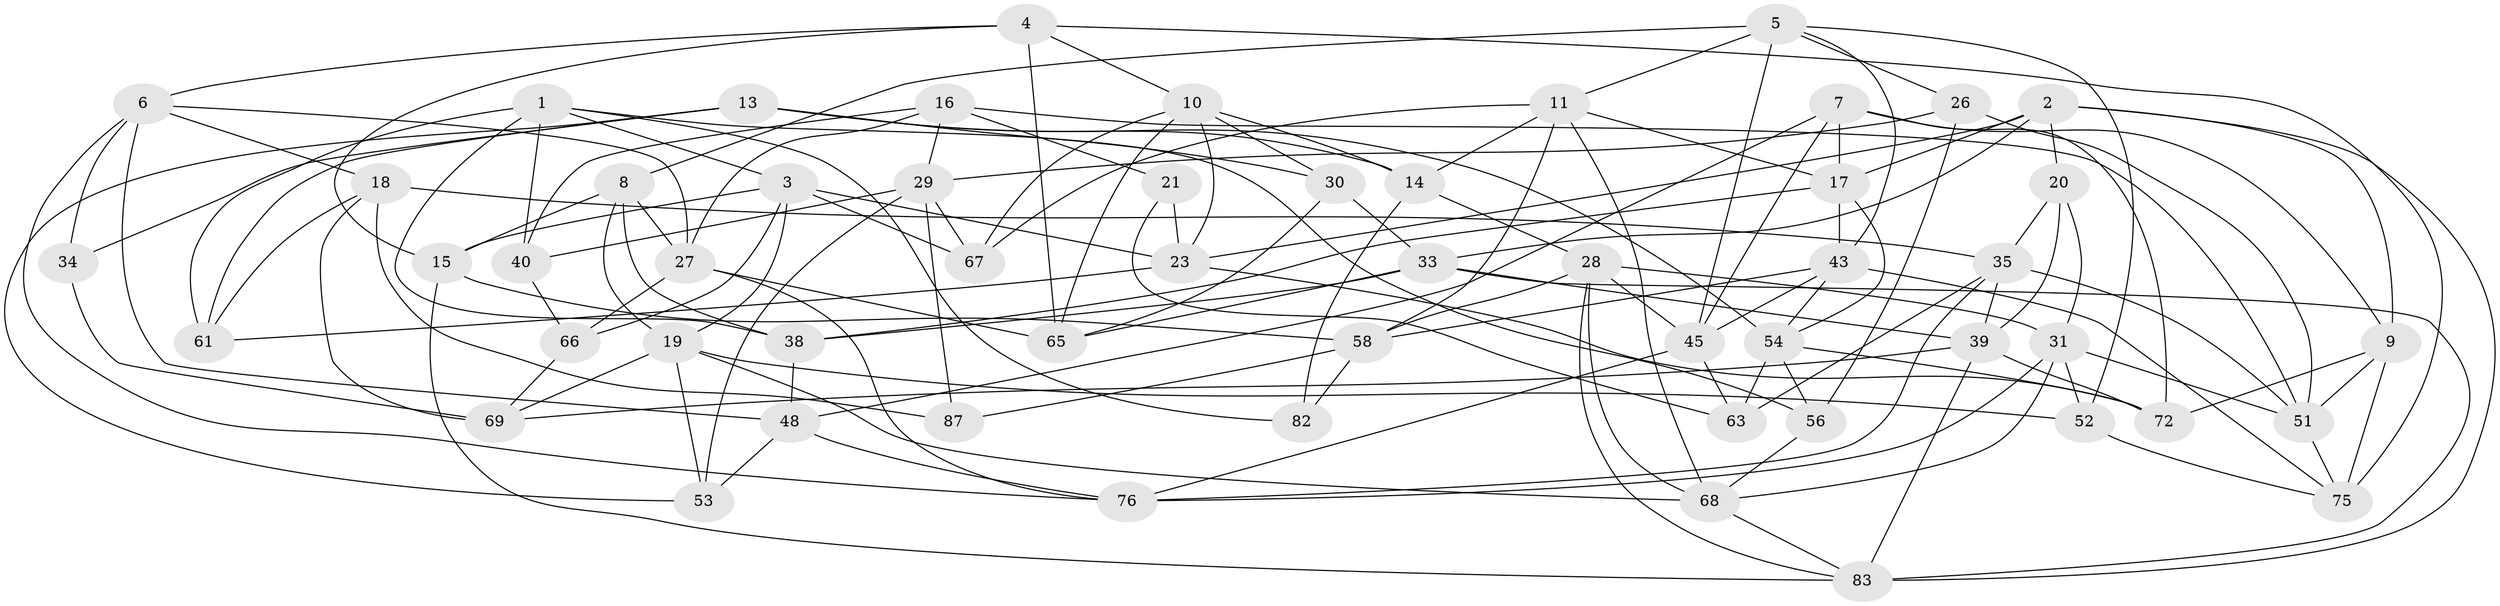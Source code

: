 // Generated by graph-tools (version 1.1) at 2025/52/02/27/25 19:52:28]
// undirected, 55 vertices, 141 edges
graph export_dot {
graph [start="1"]
  node [color=gray90,style=filled];
  1 [super="+64"];
  2 [super="+71"];
  3 [super="+55"];
  4 [super="+32"];
  5 [super="+46"];
  6 [super="+12"];
  7 [super="+36"];
  8 [super="+92"];
  9 [super="+42"];
  10 [super="+57"];
  11 [super="+22"];
  13 [super="+24"];
  14 [super="+44"];
  15 [super="+49"];
  16 [super="+37"];
  17 [super="+88"];
  18 [super="+47"];
  19 [super="+77"];
  20;
  21;
  23 [super="+25"];
  26;
  27 [super="+62"];
  28 [super="+74"];
  29 [super="+84"];
  30;
  31 [super="+78"];
  33 [super="+41"];
  34;
  35 [super="+73"];
  38 [super="+89"];
  39 [super="+50"];
  40;
  43 [super="+70"];
  45 [super="+60"];
  48 [super="+93"];
  51 [super="+59"];
  52;
  53;
  54 [super="+86"];
  56;
  58 [super="+79"];
  61;
  63;
  65 [super="+90"];
  66;
  67;
  68 [super="+95"];
  69 [super="+85"];
  72 [super="+94"];
  75 [super="+81"];
  76 [super="+80"];
  82;
  83 [super="+91"];
  87;
  1 -- 40;
  1 -- 82;
  1 -- 56;
  1 -- 61;
  1 -- 3;
  1 -- 38;
  2 -- 83;
  2 -- 33;
  2 -- 20;
  2 -- 9;
  2 -- 23;
  2 -- 17;
  3 -- 19;
  3 -- 66;
  3 -- 15;
  3 -- 67;
  3 -- 23;
  4 -- 6;
  4 -- 65 [weight=2];
  4 -- 75;
  4 -- 10;
  4 -- 15;
  5 -- 8;
  5 -- 43;
  5 -- 45;
  5 -- 26;
  5 -- 11;
  5 -- 52;
  6 -- 18;
  6 -- 34;
  6 -- 76;
  6 -- 48;
  6 -- 27;
  7 -- 17;
  7 -- 48;
  7 -- 9;
  7 -- 72 [weight=2];
  7 -- 45;
  8 -- 15 [weight=2];
  8 -- 19;
  8 -- 27;
  8 -- 38;
  9 -- 72;
  9 -- 75 [weight=2];
  9 -- 51;
  10 -- 30;
  10 -- 14;
  10 -- 65;
  10 -- 67;
  10 -- 23;
  11 -- 14;
  11 -- 68;
  11 -- 67;
  11 -- 17;
  11 -- 58;
  13 -- 14;
  13 -- 30;
  13 -- 54;
  13 -- 61;
  13 -- 34;
  13 -- 53;
  14 -- 82 [weight=2];
  14 -- 28;
  15 -- 83;
  15 -- 58;
  16 -- 21 [weight=2];
  16 -- 40;
  16 -- 27;
  16 -- 29;
  16 -- 51;
  17 -- 54;
  17 -- 38;
  17 -- 43;
  18 -- 61;
  18 -- 87 [weight=2];
  18 -- 35;
  18 -- 69;
  19 -- 53;
  19 -- 52;
  19 -- 68;
  19 -- 69;
  20 -- 39;
  20 -- 35;
  20 -- 31;
  21 -- 23;
  21 -- 63;
  23 -- 61;
  23 -- 72;
  26 -- 29;
  26 -- 51;
  26 -- 56;
  27 -- 76;
  27 -- 65;
  27 -- 66;
  28 -- 31;
  28 -- 83;
  28 -- 58;
  28 -- 45;
  28 -- 68;
  29 -- 87;
  29 -- 40;
  29 -- 67;
  29 -- 53;
  30 -- 65;
  30 -- 33;
  31 -- 52;
  31 -- 76;
  31 -- 51;
  31 -- 68;
  33 -- 39;
  33 -- 65;
  33 -- 38;
  33 -- 83;
  34 -- 69 [weight=2];
  35 -- 63;
  35 -- 76;
  35 -- 39;
  35 -- 51;
  38 -- 48 [weight=2];
  39 -- 69;
  39 -- 83;
  39 -- 72;
  40 -- 66;
  43 -- 58;
  43 -- 54;
  43 -- 75;
  43 -- 45;
  45 -- 76;
  45 -- 63;
  48 -- 53;
  48 -- 76;
  51 -- 75;
  52 -- 75;
  54 -- 72;
  54 -- 56;
  54 -- 63;
  56 -- 68;
  58 -- 82;
  58 -- 87;
  66 -- 69;
  68 -- 83;
}
